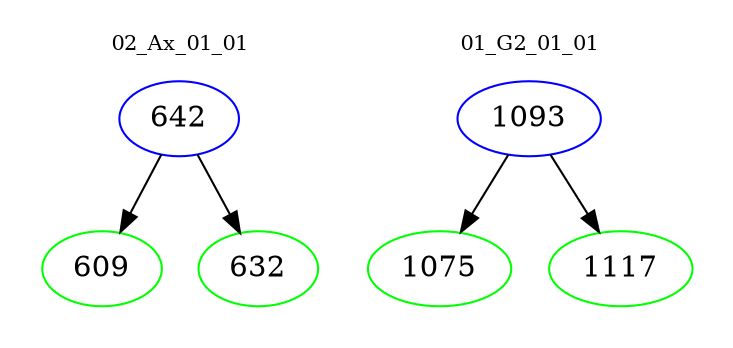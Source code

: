 digraph{
subgraph cluster_0 {
color = white
label = "02_Ax_01_01";
fontsize=10;
T0_642 [label="642", color="blue"]
T0_642 -> T0_609 [color="black"]
T0_609 [label="609", color="green"]
T0_642 -> T0_632 [color="black"]
T0_632 [label="632", color="green"]
}
subgraph cluster_1 {
color = white
label = "01_G2_01_01";
fontsize=10;
T1_1093 [label="1093", color="blue"]
T1_1093 -> T1_1075 [color="black"]
T1_1075 [label="1075", color="green"]
T1_1093 -> T1_1117 [color="black"]
T1_1117 [label="1117", color="green"]
}
}
